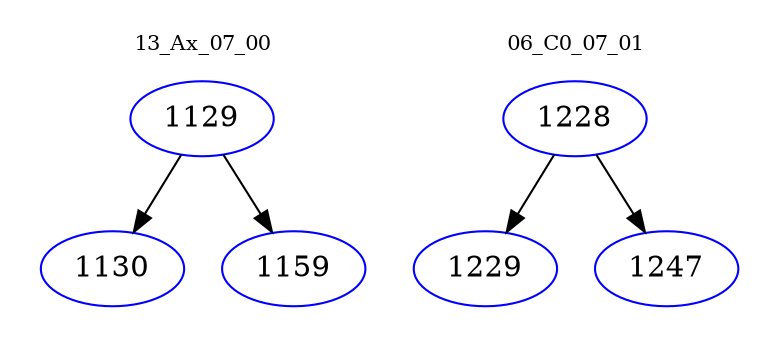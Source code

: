 digraph{
subgraph cluster_0 {
color = white
label = "13_Ax_07_00";
fontsize=10;
T0_1129 [label="1129", color="blue"]
T0_1129 -> T0_1130 [color="black"]
T0_1130 [label="1130", color="blue"]
T0_1129 -> T0_1159 [color="black"]
T0_1159 [label="1159", color="blue"]
}
subgraph cluster_1 {
color = white
label = "06_C0_07_01";
fontsize=10;
T1_1228 [label="1228", color="blue"]
T1_1228 -> T1_1229 [color="black"]
T1_1229 [label="1229", color="blue"]
T1_1228 -> T1_1247 [color="black"]
T1_1247 [label="1247", color="blue"]
}
}
